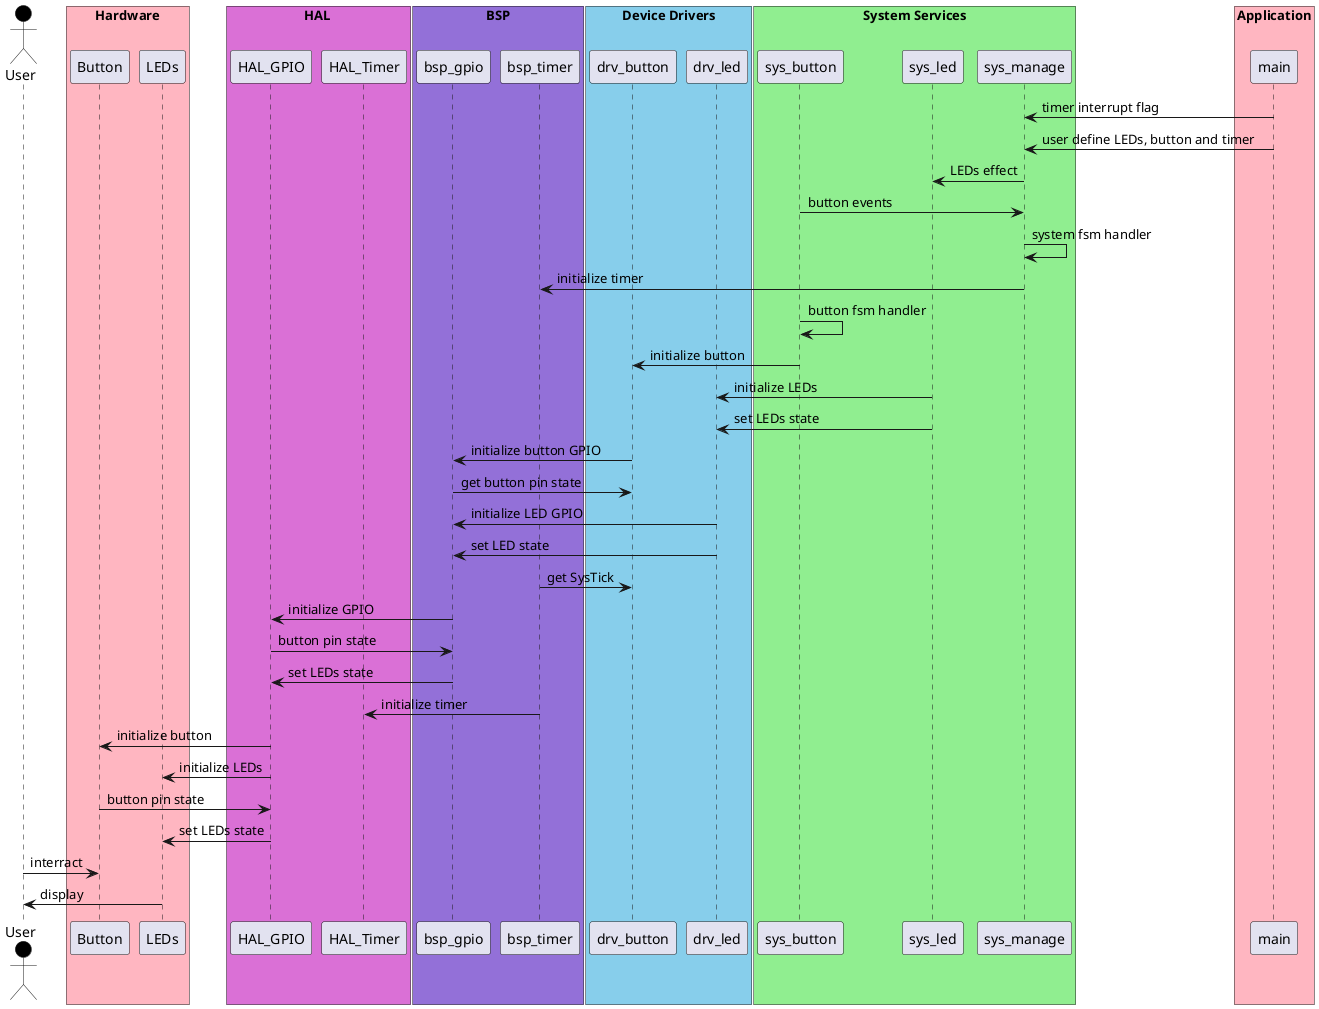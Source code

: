 @startuml sequence_diagram

actor User #Black

box "Hardware" #LightPink
participant Button
participant LEDs
end box

box "HAL " #Orchid
participant HAL_GPIO
participant HAL_Timer
end box

box "BSP" #MediumPurple
participant bsp_gpio
participant bsp_timer
end box

box "Device Drivers" #SkyBlue
participant drv_button
participant drv_led
end box

box "System Services" #LightGreen
participant sys_button
participant sys_led
participant sys_manage
end box

box "Application" #LightPink
participant main
end box

main -> sys_manage : timer interrupt flag
main -> sys_manage : user define LEDs, button and timer

sys_manage -> sys_led : LEDs effect
sys_manage <- sys_button : button events
sys_manage -> sys_manage : system fsm handler
sys_manage -> bsp_timer : initialize timer
sys_button -> sys_button : button fsm handler

drv_button <- sys_button : initialize button
drv_led <- sys_led : initialize LEDs
drv_led <- sys_led : set LEDs state

bsp_gpio <- drv_button : initialize button GPIO
bsp_gpio -> drv_button : get button pin state
bsp_gpio <- drv_led : initialize LED GPIO
bsp_gpio <- drv_led : set LED state
bsp_timer -> drv_button : get SysTick

HAL_GPIO <- bsp_gpio : initialize GPIO
HAL_GPIO -> bsp_gpio : button pin state
HAL_GPIO <- bsp_gpio : set LEDs state
HAL_Timer <- bsp_timer : initialize timer
HAL_GPIO -> Button : initialize button
HAL_GPIO -> LEDs : initialize LEDs

Button -> HAL_GPIO: button pin state
LEDs <- HAL_GPIO : set LEDs state

User -> Button : interract
User <- LEDs : display

@enduml